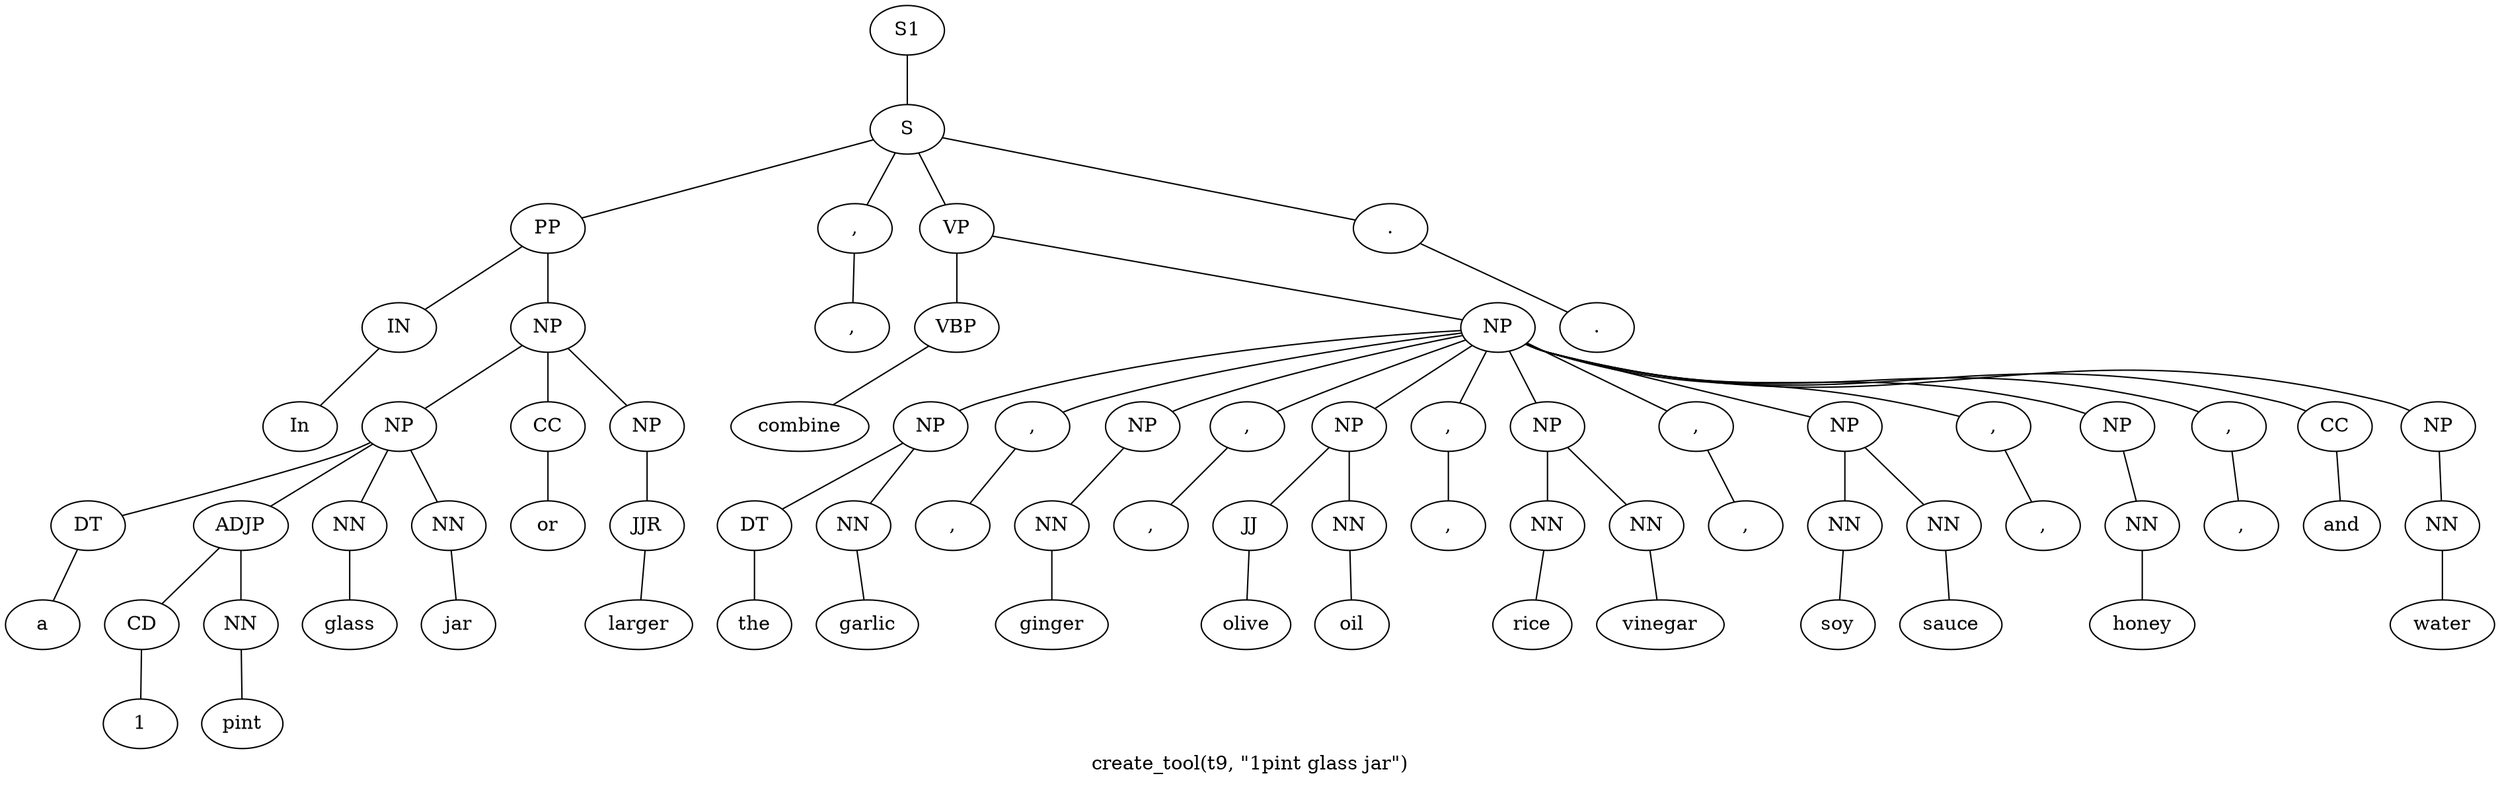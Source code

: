 graph SyntaxGraph {
	label = "create_tool(t9, \"1pint glass jar\")";
	Node0 [label="S1"];
	Node1 [label="S"];
	Node2 [label="PP"];
	Node3 [label="IN"];
	Node4 [label="In"];
	Node5 [label="NP"];
	Node6 [label="NP"];
	Node7 [label="DT"];
	Node8 [label="a"];
	Node9 [label="ADJP"];
	Node10 [label="CD"];
	Node11 [label="1"];
	Node12 [label="NN"];
	Node13 [label="pint"];
	Node14 [label="NN"];
	Node15 [label="glass"];
	Node16 [label="NN"];
	Node17 [label="jar"];
	Node18 [label="CC"];
	Node19 [label="or"];
	Node20 [label="NP"];
	Node21 [label="JJR"];
	Node22 [label="larger"];
	Node23 [label=","];
	Node24 [label=","];
	Node25 [label="VP"];
	Node26 [label="VBP"];
	Node27 [label="combine"];
	Node28 [label="NP"];
	Node29 [label="NP"];
	Node30 [label="DT"];
	Node31 [label="the"];
	Node32 [label="NN"];
	Node33 [label="garlic"];
	Node34 [label=","];
	Node35 [label=","];
	Node36 [label="NP"];
	Node37 [label="NN"];
	Node38 [label="ginger"];
	Node39 [label=","];
	Node40 [label=","];
	Node41 [label="NP"];
	Node42 [label="JJ"];
	Node43 [label="olive"];
	Node44 [label="NN"];
	Node45 [label="oil"];
	Node46 [label=","];
	Node47 [label=","];
	Node48 [label="NP"];
	Node49 [label="NN"];
	Node50 [label="rice"];
	Node51 [label="NN"];
	Node52 [label="vinegar"];
	Node53 [label=","];
	Node54 [label=","];
	Node55 [label="NP"];
	Node56 [label="NN"];
	Node57 [label="soy"];
	Node58 [label="NN"];
	Node59 [label="sauce"];
	Node60 [label=","];
	Node61 [label=","];
	Node62 [label="NP"];
	Node63 [label="NN"];
	Node64 [label="honey"];
	Node65 [label=","];
	Node66 [label=","];
	Node67 [label="CC"];
	Node68 [label="and"];
	Node69 [label="NP"];
	Node70 [label="NN"];
	Node71 [label="water"];
	Node72 [label="."];
	Node73 [label="."];

	Node0 -- Node1;
	Node1 -- Node2;
	Node1 -- Node23;
	Node1 -- Node25;
	Node1 -- Node72;
	Node2 -- Node3;
	Node2 -- Node5;
	Node3 -- Node4;
	Node5 -- Node6;
	Node5 -- Node18;
	Node5 -- Node20;
	Node6 -- Node7;
	Node6 -- Node9;
	Node6 -- Node14;
	Node6 -- Node16;
	Node7 -- Node8;
	Node9 -- Node10;
	Node9 -- Node12;
	Node10 -- Node11;
	Node12 -- Node13;
	Node14 -- Node15;
	Node16 -- Node17;
	Node18 -- Node19;
	Node20 -- Node21;
	Node21 -- Node22;
	Node23 -- Node24;
	Node25 -- Node26;
	Node25 -- Node28;
	Node26 -- Node27;
	Node28 -- Node29;
	Node28 -- Node34;
	Node28 -- Node36;
	Node28 -- Node39;
	Node28 -- Node41;
	Node28 -- Node46;
	Node28 -- Node48;
	Node28 -- Node53;
	Node28 -- Node55;
	Node28 -- Node60;
	Node28 -- Node62;
	Node28 -- Node65;
	Node28 -- Node67;
	Node28 -- Node69;
	Node29 -- Node30;
	Node29 -- Node32;
	Node30 -- Node31;
	Node32 -- Node33;
	Node34 -- Node35;
	Node36 -- Node37;
	Node37 -- Node38;
	Node39 -- Node40;
	Node41 -- Node42;
	Node41 -- Node44;
	Node42 -- Node43;
	Node44 -- Node45;
	Node46 -- Node47;
	Node48 -- Node49;
	Node48 -- Node51;
	Node49 -- Node50;
	Node51 -- Node52;
	Node53 -- Node54;
	Node55 -- Node56;
	Node55 -- Node58;
	Node56 -- Node57;
	Node58 -- Node59;
	Node60 -- Node61;
	Node62 -- Node63;
	Node63 -- Node64;
	Node65 -- Node66;
	Node67 -- Node68;
	Node69 -- Node70;
	Node70 -- Node71;
	Node72 -- Node73;
}